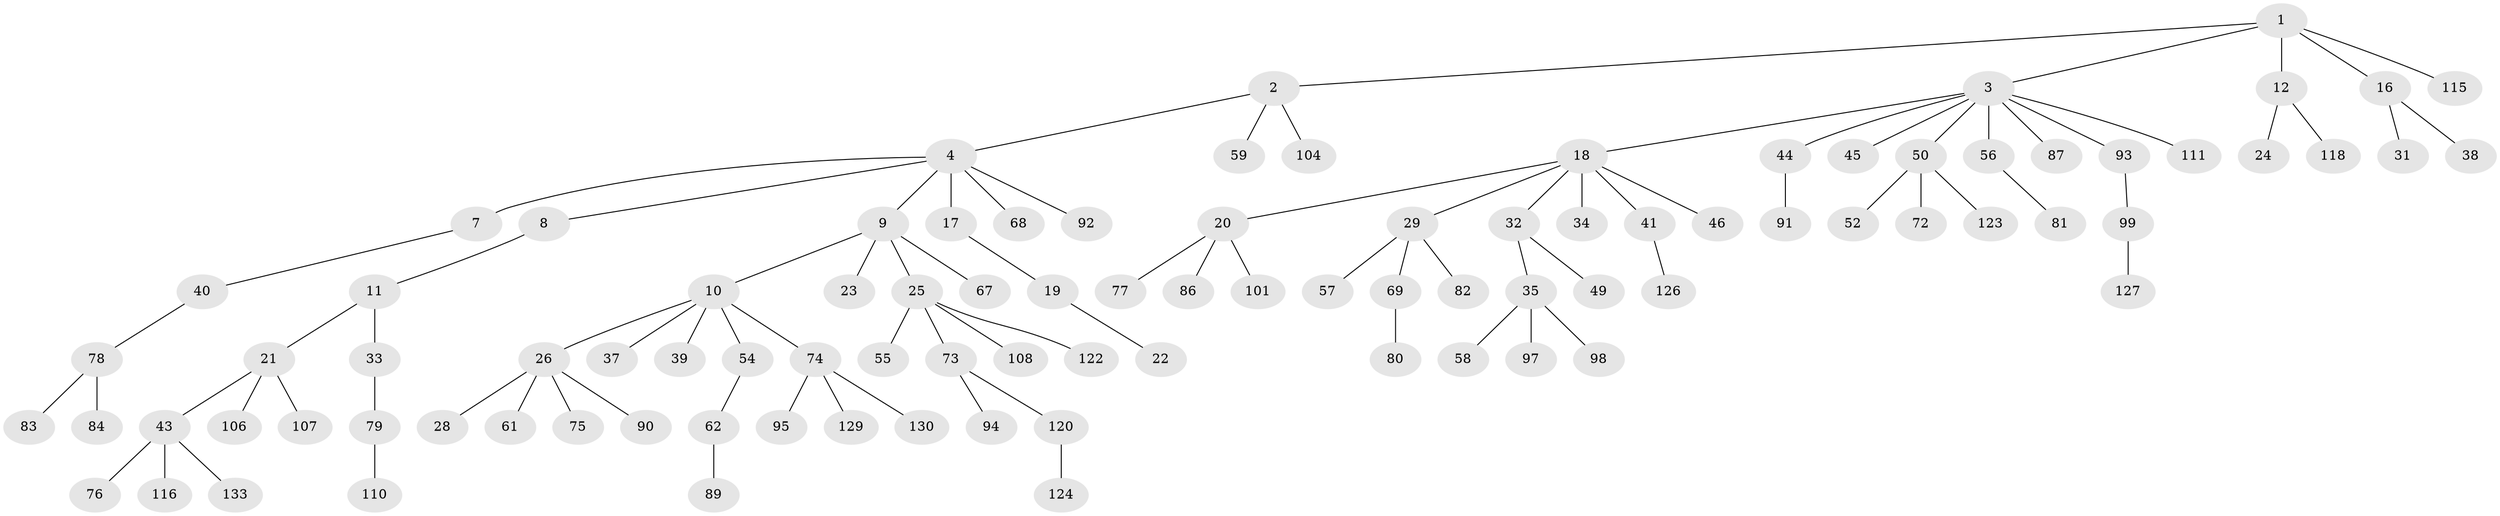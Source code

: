 // Generated by graph-tools (version 1.1) at 2025/52/02/27/25 19:52:09]
// undirected, 95 vertices, 94 edges
graph export_dot {
graph [start="1"]
  node [color=gray90,style=filled];
  1 [super="+30"];
  2 [super="+131"];
  3 [super="+5"];
  4 [super="+6"];
  7 [super="+14"];
  8;
  9 [super="+13"];
  10 [super="+36"];
  11 [super="+66"];
  12 [super="+15"];
  16 [super="+63"];
  17;
  18 [super="+27"];
  19;
  20 [super="+60"];
  21 [super="+42"];
  22;
  23;
  24;
  25 [super="+48"];
  26 [super="+64"];
  28;
  29 [super="+114"];
  31 [super="+70"];
  32 [super="+113"];
  33 [super="+65"];
  34;
  35 [super="+53"];
  37;
  38;
  39;
  40 [super="+51"];
  41;
  43 [super="+47"];
  44 [super="+96"];
  45;
  46;
  49;
  50 [super="+71"];
  52 [super="+85"];
  54;
  55;
  56;
  57;
  58 [super="+102"];
  59;
  61 [super="+121"];
  62;
  67;
  68;
  69;
  72;
  73 [super="+134"];
  74 [super="+103"];
  75 [super="+109"];
  76;
  77 [super="+88"];
  78 [super="+117"];
  79;
  80 [super="+119"];
  81;
  82;
  83 [super="+105"];
  84;
  86;
  87;
  89;
  90;
  91 [super="+128"];
  92 [super="+132"];
  93;
  94;
  95;
  97 [super="+100"];
  98;
  99 [super="+112"];
  101;
  104;
  106;
  107;
  108;
  110;
  111;
  115;
  116;
  118;
  120 [super="+125"];
  122;
  123;
  124;
  126;
  127;
  129;
  130;
  133;
  1 -- 2;
  1 -- 3;
  1 -- 12;
  1 -- 16;
  1 -- 115;
  2 -- 4;
  2 -- 59;
  2 -- 104;
  3 -- 18;
  3 -- 45;
  3 -- 87;
  3 -- 93;
  3 -- 111;
  3 -- 56;
  3 -- 50;
  3 -- 44;
  4 -- 8;
  4 -- 68;
  4 -- 17;
  4 -- 7;
  4 -- 9;
  4 -- 92;
  7 -- 40;
  8 -- 11;
  9 -- 10;
  9 -- 25;
  9 -- 67;
  9 -- 23;
  10 -- 26;
  10 -- 54;
  10 -- 37;
  10 -- 74;
  10 -- 39;
  11 -- 21;
  11 -- 33;
  12 -- 24;
  12 -- 118;
  16 -- 31;
  16 -- 38;
  17 -- 19;
  18 -- 20;
  18 -- 29;
  18 -- 32;
  18 -- 41;
  18 -- 34;
  18 -- 46;
  19 -- 22;
  20 -- 77;
  20 -- 86;
  20 -- 101;
  21 -- 106;
  21 -- 43;
  21 -- 107;
  25 -- 55;
  25 -- 73;
  25 -- 122;
  25 -- 108;
  26 -- 28;
  26 -- 61;
  26 -- 90;
  26 -- 75;
  29 -- 57;
  29 -- 69;
  29 -- 82;
  32 -- 35;
  32 -- 49;
  33 -- 79;
  35 -- 97;
  35 -- 98;
  35 -- 58;
  40 -- 78;
  41 -- 126;
  43 -- 116;
  43 -- 76;
  43 -- 133;
  44 -- 91;
  50 -- 52;
  50 -- 72;
  50 -- 123;
  54 -- 62;
  56 -- 81;
  62 -- 89;
  69 -- 80;
  73 -- 94;
  73 -- 120;
  74 -- 95;
  74 -- 129;
  74 -- 130;
  78 -- 83;
  78 -- 84;
  79 -- 110;
  93 -- 99;
  99 -- 127;
  120 -- 124;
}
